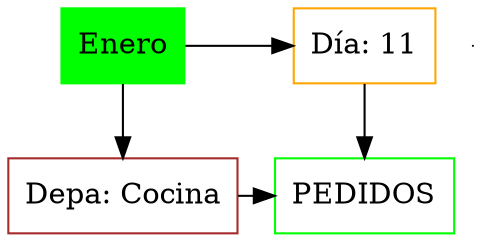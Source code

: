 digraph Daniel19971{
node[shape=box];
MT[label="Enero", style = filled, color=green, group = 1];
e0[shape = point, width = 0];
e0[shape = point, width = 0];
node0xc00025eff0[color=brown, label="Depa: Cocina", group = 1];
MT->node0xc00025eff0;
node0xc00025f040[color=orange, label="Día: 11", group = 2];
MT->node0xc00025f040;
{rank = same;MT;node0xc00025f040;}
node0xc0001a6400[color=green, label="PEDIDOS", group = 2];
node0xc00025f040->node0xc0001a6400;
node0xc00025eff0->node0xc0001a6400;
{rank = same;node0xc00025eff0;node0xc0001a6400;}
}

